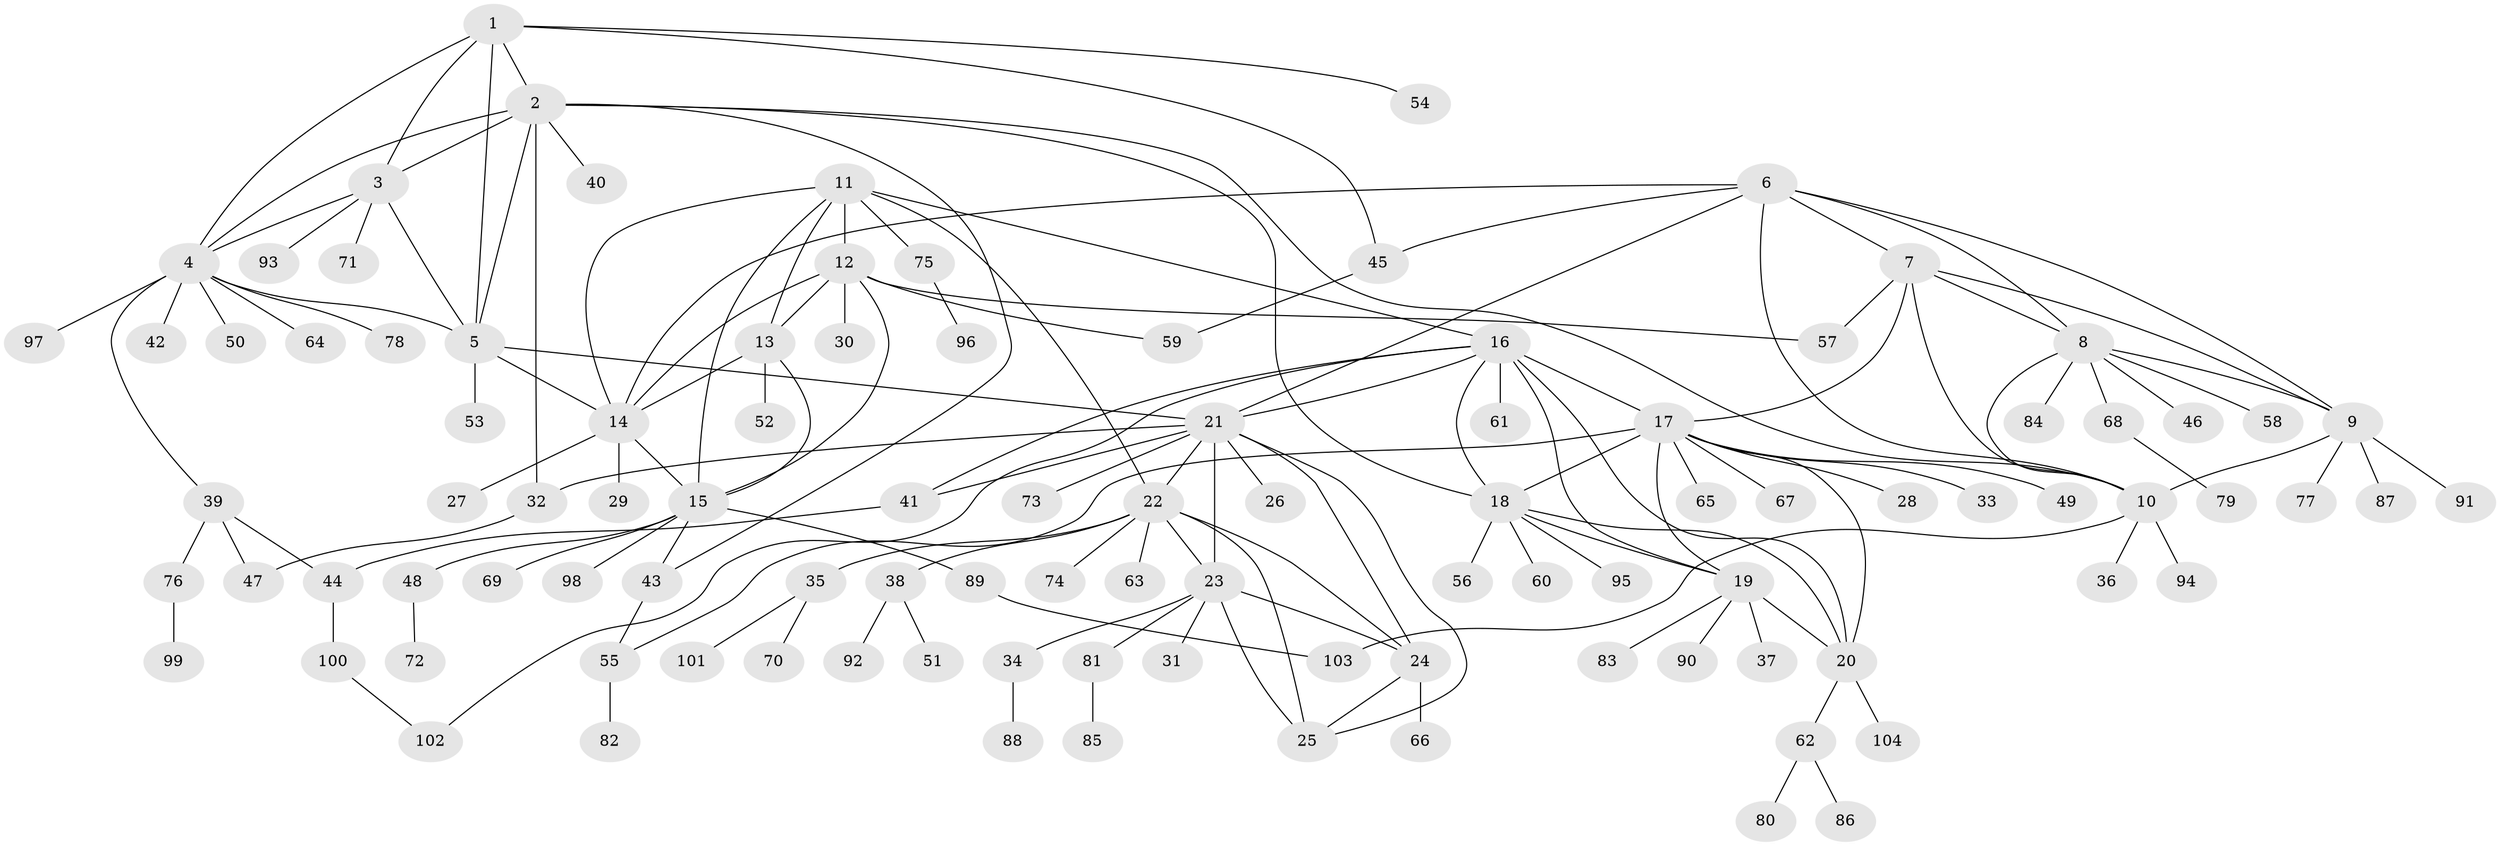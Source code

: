 // coarse degree distribution, {4: 0.0136986301369863, 9: 0.0273972602739726, 8: 0.0410958904109589, 10: 0.0273972602739726, 5: 0.0684931506849315, 7: 0.0273972602739726, 6: 0.0273972602739726, 3: 0.0684931506849315, 12: 0.0136986301369863, 11: 0.0136986301369863, 1: 0.6164383561643836, 2: 0.0547945205479452}
// Generated by graph-tools (version 1.1) at 2025/42/03/06/25 10:42:07]
// undirected, 104 vertices, 150 edges
graph export_dot {
graph [start="1"]
  node [color=gray90,style=filled];
  1;
  2;
  3;
  4;
  5;
  6;
  7;
  8;
  9;
  10;
  11;
  12;
  13;
  14;
  15;
  16;
  17;
  18;
  19;
  20;
  21;
  22;
  23;
  24;
  25;
  26;
  27;
  28;
  29;
  30;
  31;
  32;
  33;
  34;
  35;
  36;
  37;
  38;
  39;
  40;
  41;
  42;
  43;
  44;
  45;
  46;
  47;
  48;
  49;
  50;
  51;
  52;
  53;
  54;
  55;
  56;
  57;
  58;
  59;
  60;
  61;
  62;
  63;
  64;
  65;
  66;
  67;
  68;
  69;
  70;
  71;
  72;
  73;
  74;
  75;
  76;
  77;
  78;
  79;
  80;
  81;
  82;
  83;
  84;
  85;
  86;
  87;
  88;
  89;
  90;
  91;
  92;
  93;
  94;
  95;
  96;
  97;
  98;
  99;
  100;
  101;
  102;
  103;
  104;
  1 -- 2;
  1 -- 3;
  1 -- 4;
  1 -- 5;
  1 -- 45;
  1 -- 54;
  2 -- 3;
  2 -- 4;
  2 -- 5;
  2 -- 10;
  2 -- 18;
  2 -- 32;
  2 -- 40;
  2 -- 43;
  3 -- 4;
  3 -- 5;
  3 -- 71;
  3 -- 93;
  4 -- 5;
  4 -- 39;
  4 -- 42;
  4 -- 50;
  4 -- 64;
  4 -- 78;
  4 -- 97;
  5 -- 14;
  5 -- 21;
  5 -- 53;
  6 -- 7;
  6 -- 8;
  6 -- 9;
  6 -- 10;
  6 -- 14;
  6 -- 21;
  6 -- 45;
  7 -- 8;
  7 -- 9;
  7 -- 10;
  7 -- 17;
  7 -- 57;
  8 -- 9;
  8 -- 10;
  8 -- 46;
  8 -- 58;
  8 -- 68;
  8 -- 84;
  9 -- 10;
  9 -- 77;
  9 -- 87;
  9 -- 91;
  10 -- 36;
  10 -- 94;
  10 -- 103;
  11 -- 12;
  11 -- 13;
  11 -- 14;
  11 -- 15;
  11 -- 16;
  11 -- 22;
  11 -- 75;
  12 -- 13;
  12 -- 14;
  12 -- 15;
  12 -- 30;
  12 -- 57;
  12 -- 59;
  13 -- 14;
  13 -- 15;
  13 -- 52;
  14 -- 15;
  14 -- 27;
  14 -- 29;
  15 -- 43;
  15 -- 48;
  15 -- 69;
  15 -- 89;
  15 -- 98;
  16 -- 17;
  16 -- 18;
  16 -- 19;
  16 -- 20;
  16 -- 21;
  16 -- 41;
  16 -- 61;
  16 -- 102;
  17 -- 18;
  17 -- 19;
  17 -- 20;
  17 -- 28;
  17 -- 33;
  17 -- 49;
  17 -- 55;
  17 -- 65;
  17 -- 67;
  18 -- 19;
  18 -- 20;
  18 -- 56;
  18 -- 60;
  18 -- 95;
  19 -- 20;
  19 -- 37;
  19 -- 83;
  19 -- 90;
  20 -- 62;
  20 -- 104;
  21 -- 22;
  21 -- 23;
  21 -- 24;
  21 -- 25;
  21 -- 26;
  21 -- 32;
  21 -- 41;
  21 -- 73;
  22 -- 23;
  22 -- 24;
  22 -- 25;
  22 -- 35;
  22 -- 38;
  22 -- 63;
  22 -- 74;
  23 -- 24;
  23 -- 25;
  23 -- 31;
  23 -- 34;
  23 -- 81;
  24 -- 25;
  24 -- 66;
  32 -- 47;
  34 -- 88;
  35 -- 70;
  35 -- 101;
  38 -- 51;
  38 -- 92;
  39 -- 44;
  39 -- 47;
  39 -- 76;
  41 -- 44;
  43 -- 55;
  44 -- 100;
  45 -- 59;
  48 -- 72;
  55 -- 82;
  62 -- 80;
  62 -- 86;
  68 -- 79;
  75 -- 96;
  76 -- 99;
  81 -- 85;
  89 -- 103;
  100 -- 102;
}

